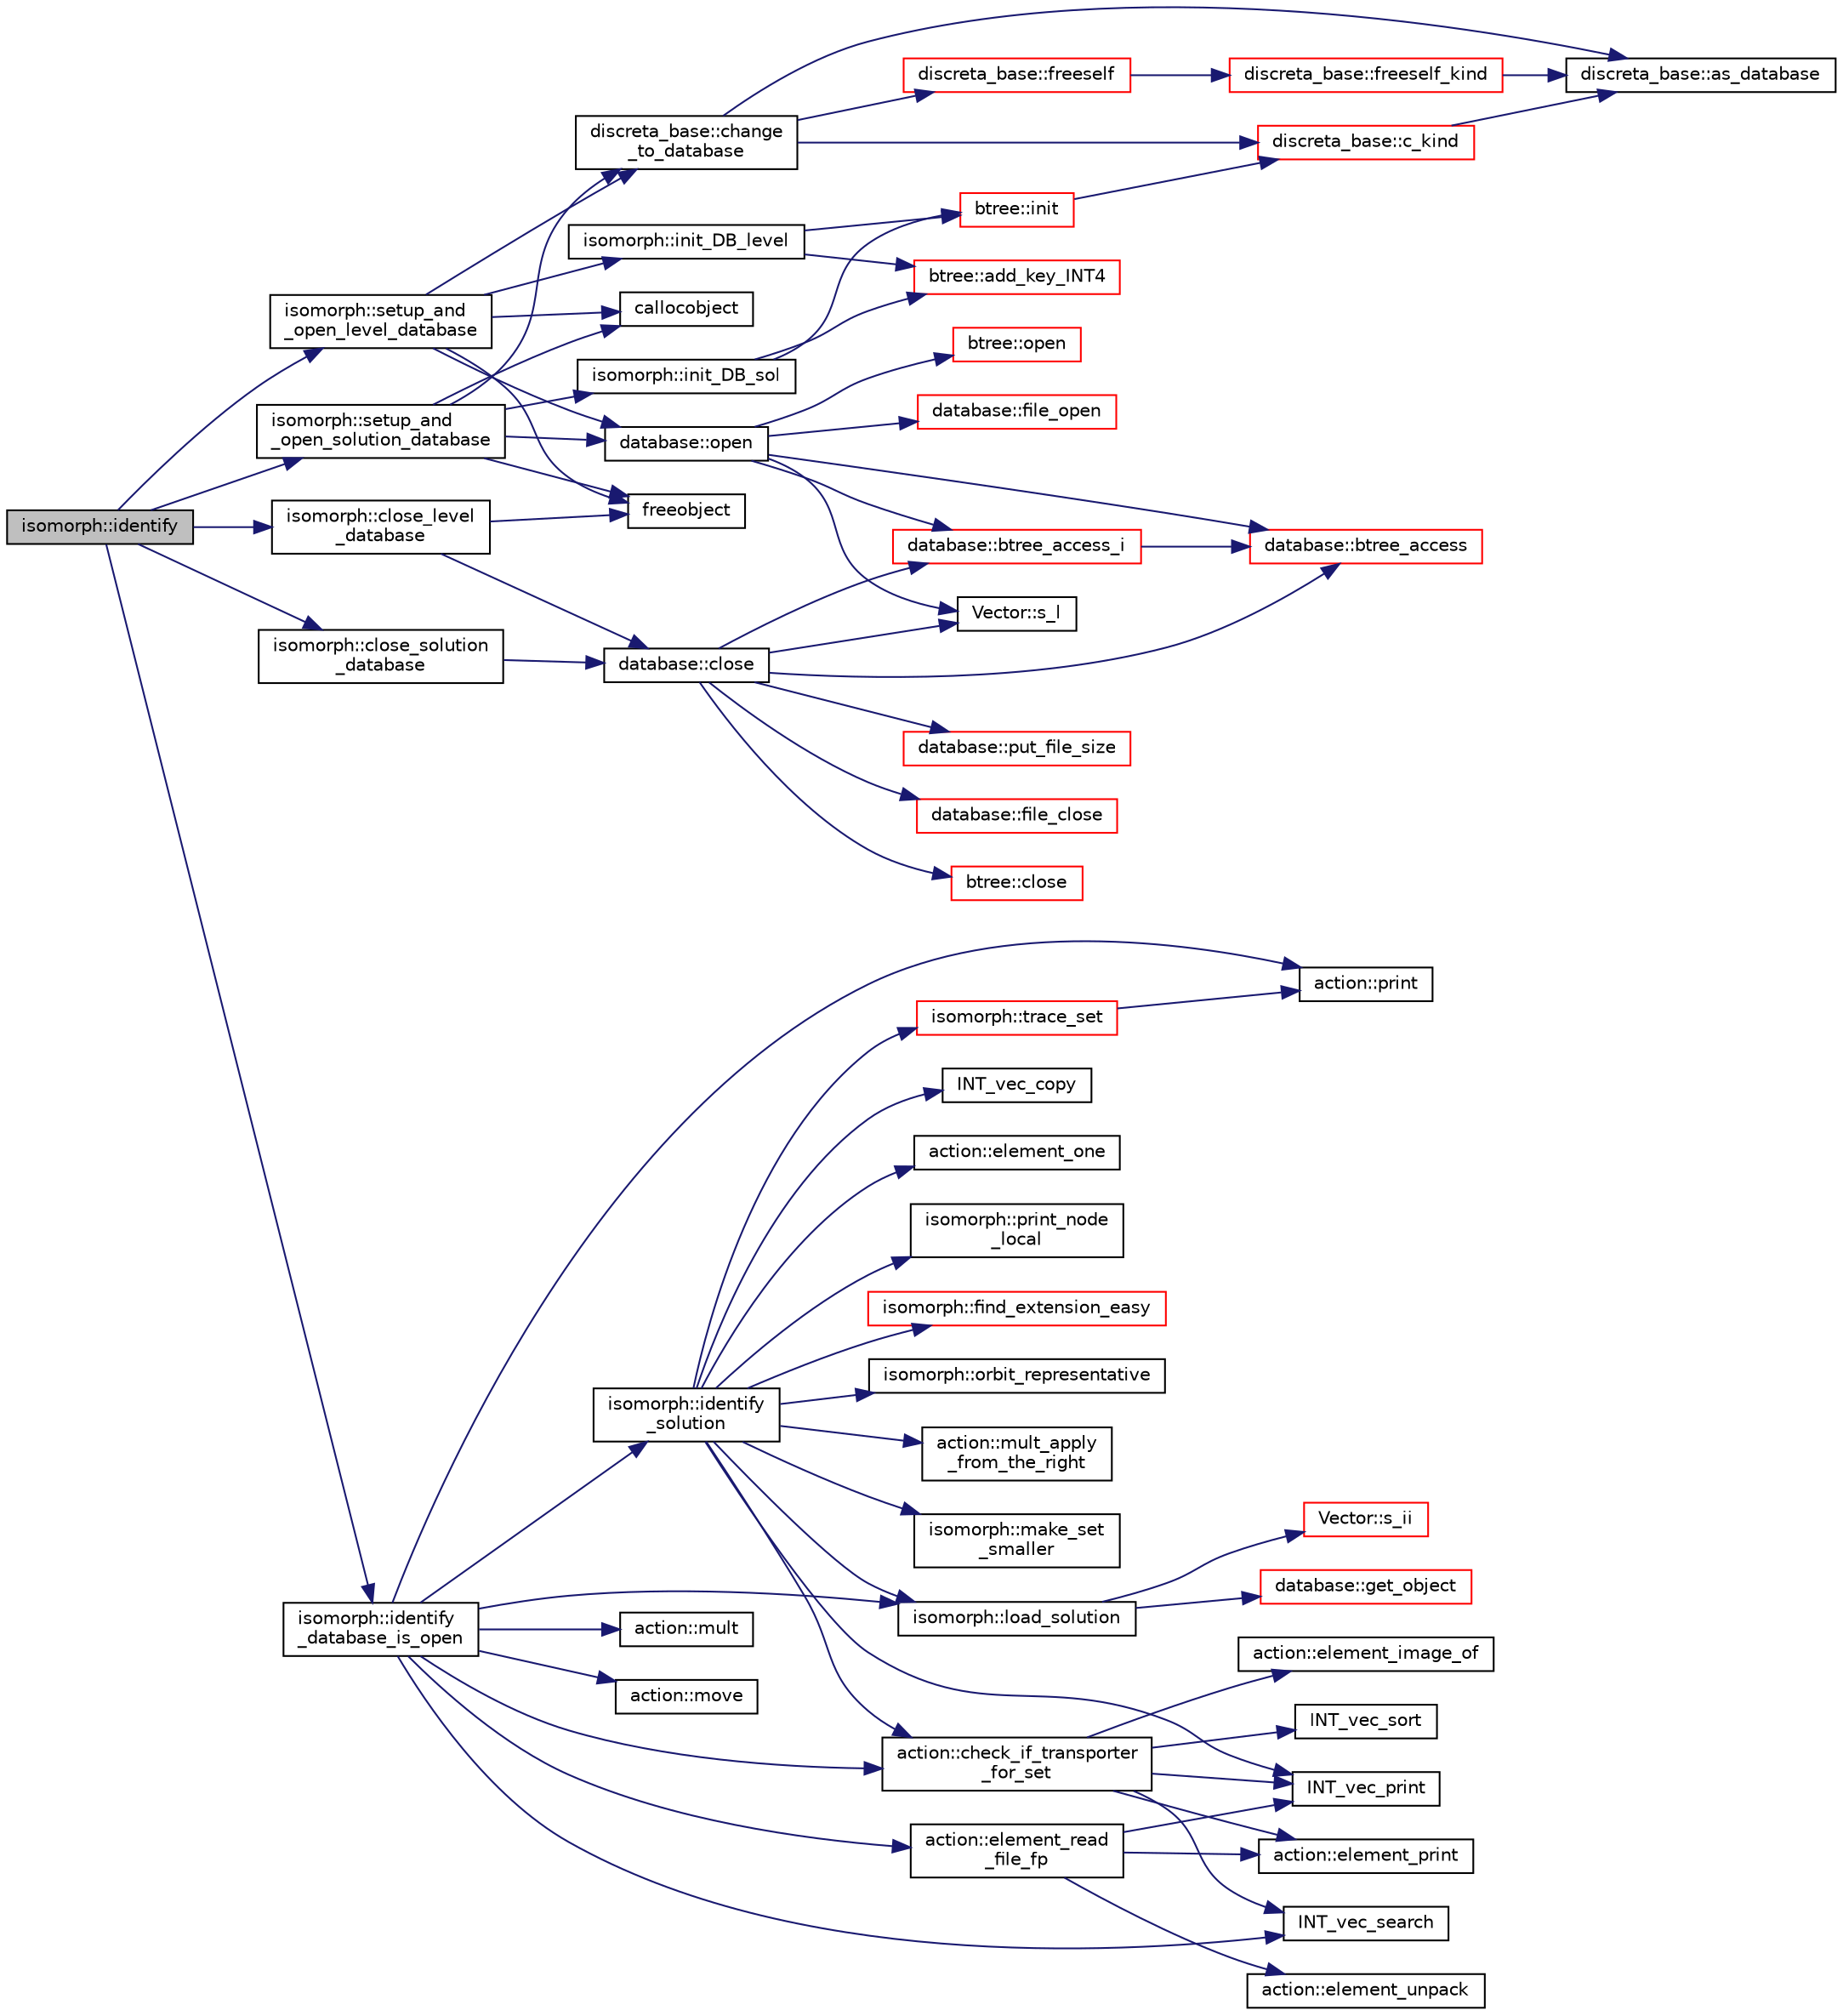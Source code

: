 digraph "isomorph::identify"
{
  edge [fontname="Helvetica",fontsize="10",labelfontname="Helvetica",labelfontsize="10"];
  node [fontname="Helvetica",fontsize="10",shape=record];
  rankdir="LR";
  Node3707 [label="isomorph::identify",height=0.2,width=0.4,color="black", fillcolor="grey75", style="filled", fontcolor="black"];
  Node3707 -> Node3708 [color="midnightblue",fontsize="10",style="solid",fontname="Helvetica"];
  Node3708 [label="isomorph::setup_and\l_open_solution_database",height=0.2,width=0.4,color="black", fillcolor="white", style="filled",URL="$d3/d5f/classisomorph.html#a31846d3ae261a9c2dc089fb87710ce5c"];
  Node3708 -> Node3709 [color="midnightblue",fontsize="10",style="solid",fontname="Helvetica"];
  Node3709 [label="freeobject",height=0.2,width=0.4,color="black", fillcolor="white", style="filled",URL="$d9/d60/discreta_8h.html#a3bd8a0c7f8d0451709f6e310536ff2ae"];
  Node3708 -> Node3710 [color="midnightblue",fontsize="10",style="solid",fontname="Helvetica"];
  Node3710 [label="callocobject",height=0.2,width=0.4,color="black", fillcolor="white", style="filled",URL="$d9/d60/discreta_8h.html#a8bbcb8338d159223714097d10e94364d"];
  Node3708 -> Node3711 [color="midnightblue",fontsize="10",style="solid",fontname="Helvetica"];
  Node3711 [label="discreta_base::change\l_to_database",height=0.2,width=0.4,color="black", fillcolor="white", style="filled",URL="$d7/d71/classdiscreta__base.html#a9187fb1e0526e3d327b78bb19475ae40"];
  Node3711 -> Node3712 [color="midnightblue",fontsize="10",style="solid",fontname="Helvetica"];
  Node3712 [label="discreta_base::freeself",height=0.2,width=0.4,color="red", fillcolor="white", style="filled",URL="$d7/d71/classdiscreta__base.html#a9a3c9501a562293b5667c11b9174d6e5"];
  Node3712 -> Node3713 [color="midnightblue",fontsize="10",style="solid",fontname="Helvetica"];
  Node3713 [label="discreta_base::freeself_kind",height=0.2,width=0.4,color="red", fillcolor="white", style="filled",URL="$d7/d71/classdiscreta__base.html#a63a23ada2165b3838fab719ed458cec8"];
  Node3713 -> Node3752 [color="midnightblue",fontsize="10",style="solid",fontname="Helvetica"];
  Node3752 [label="discreta_base::as_database",height=0.2,width=0.4,color="black", fillcolor="white", style="filled",URL="$d7/d71/classdiscreta__base.html#ab055d39d58210a2b03ba3d33703b09a9"];
  Node3711 -> Node3760 [color="midnightblue",fontsize="10",style="solid",fontname="Helvetica"];
  Node3760 [label="discreta_base::c_kind",height=0.2,width=0.4,color="red", fillcolor="white", style="filled",URL="$d7/d71/classdiscreta__base.html#adc2ff61589c2d083688e7a43f333cb62"];
  Node3760 -> Node3752 [color="midnightblue",fontsize="10",style="solid",fontname="Helvetica"];
  Node3711 -> Node3752 [color="midnightblue",fontsize="10",style="solid",fontname="Helvetica"];
  Node3708 -> Node3783 [color="midnightblue",fontsize="10",style="solid",fontname="Helvetica"];
  Node3783 [label="isomorph::init_DB_sol",height=0.2,width=0.4,color="black", fillcolor="white", style="filled",URL="$d3/d5f/classisomorph.html#afd8d8a546fa9a7bc6f211b216e291039"];
  Node3783 -> Node3784 [color="midnightblue",fontsize="10",style="solid",fontname="Helvetica"];
  Node3784 [label="btree::init",height=0.2,width=0.4,color="red", fillcolor="white", style="filled",URL="$dd/db0/classbtree.html#a3c88706e9886f1f9bc142b511aeab642"];
  Node3784 -> Node3760 [color="midnightblue",fontsize="10",style="solid",fontname="Helvetica"];
  Node3783 -> Node3806 [color="midnightblue",fontsize="10",style="solid",fontname="Helvetica"];
  Node3806 [label="btree::add_key_INT4",height=0.2,width=0.4,color="red", fillcolor="white", style="filled",URL="$dd/db0/classbtree.html#a4c42710e5f8cb4e3991d591fe2ae6f42"];
  Node3708 -> Node3821 [color="midnightblue",fontsize="10",style="solid",fontname="Helvetica"];
  Node3821 [label="database::open",height=0.2,width=0.4,color="black", fillcolor="white", style="filled",URL="$db/d72/classdatabase.html#a65e8eccf98ecab4d55fb25bacaae6a19"];
  Node3821 -> Node3822 [color="midnightblue",fontsize="10",style="solid",fontname="Helvetica"];
  Node3822 [label="database::file_open",height=0.2,width=0.4,color="red", fillcolor="white", style="filled",URL="$db/d72/classdatabase.html#a33494febd887d058f862ef6001d4a044"];
  Node3821 -> Node3832 [color="midnightblue",fontsize="10",style="solid",fontname="Helvetica"];
  Node3832 [label="database::btree_access",height=0.2,width=0.4,color="red", fillcolor="white", style="filled",URL="$db/d72/classdatabase.html#a30109ba5488b06111439f887fc1ac499"];
  Node3821 -> Node3817 [color="midnightblue",fontsize="10",style="solid",fontname="Helvetica"];
  Node3817 [label="Vector::s_l",height=0.2,width=0.4,color="black", fillcolor="white", style="filled",URL="$d5/db2/class_vector.html#ad2dc082288f858d22a528832289e0704"];
  Node3821 -> Node3833 [color="midnightblue",fontsize="10",style="solid",fontname="Helvetica"];
  Node3833 [label="database::btree_access_i",height=0.2,width=0.4,color="red", fillcolor="white", style="filled",URL="$db/d72/classdatabase.html#a215047d1b32b8bd54f91a7bdca168eee"];
  Node3833 -> Node3832 [color="midnightblue",fontsize="10",style="solid",fontname="Helvetica"];
  Node3821 -> Node3834 [color="midnightblue",fontsize="10",style="solid",fontname="Helvetica"];
  Node3834 [label="btree::open",height=0.2,width=0.4,color="red", fillcolor="white", style="filled",URL="$dd/db0/classbtree.html#a3e718949f1be6057839463292a60297a"];
  Node3707 -> Node3842 [color="midnightblue",fontsize="10",style="solid",fontname="Helvetica"];
  Node3842 [label="isomorph::setup_and\l_open_level_database",height=0.2,width=0.4,color="black", fillcolor="white", style="filled",URL="$d3/d5f/classisomorph.html#aa011f38988f4db9c6f5abd84faebd153"];
  Node3842 -> Node3709 [color="midnightblue",fontsize="10",style="solid",fontname="Helvetica"];
  Node3842 -> Node3710 [color="midnightblue",fontsize="10",style="solid",fontname="Helvetica"];
  Node3842 -> Node3711 [color="midnightblue",fontsize="10",style="solid",fontname="Helvetica"];
  Node3842 -> Node3843 [color="midnightblue",fontsize="10",style="solid",fontname="Helvetica"];
  Node3843 [label="isomorph::init_DB_level",height=0.2,width=0.4,color="black", fillcolor="white", style="filled",URL="$d3/d5f/classisomorph.html#a1a2df5281026bc94d57ebce33d67fe6c"];
  Node3843 -> Node3784 [color="midnightblue",fontsize="10",style="solid",fontname="Helvetica"];
  Node3843 -> Node3806 [color="midnightblue",fontsize="10",style="solid",fontname="Helvetica"];
  Node3842 -> Node3821 [color="midnightblue",fontsize="10",style="solid",fontname="Helvetica"];
  Node3707 -> Node3844 [color="midnightblue",fontsize="10",style="solid",fontname="Helvetica"];
  Node3844 [label="isomorph::identify\l_database_is_open",height=0.2,width=0.4,color="black", fillcolor="white", style="filled",URL="$d3/d5f/classisomorph.html#a4a5d04d07ac8c2a994fa174f156dea73"];
  Node3844 -> Node3845 [color="midnightblue",fontsize="10",style="solid",fontname="Helvetica"];
  Node3845 [label="isomorph::identify\l_solution",height=0.2,width=0.4,color="black", fillcolor="white", style="filled",URL="$d3/d5f/classisomorph.html#abc63d2e561a6209e32c47d8486c9a67e"];
  Node3845 -> Node3846 [color="midnightblue",fontsize="10",style="solid",fontname="Helvetica"];
  Node3846 [label="INT_vec_copy",height=0.2,width=0.4,color="black", fillcolor="white", style="filled",URL="$df/dbf/sajeeb_8_c.html#ac2d875e27e009af6ec04d17254d11075"];
  Node3845 -> Node3847 [color="midnightblue",fontsize="10",style="solid",fontname="Helvetica"];
  Node3847 [label="action::element_one",height=0.2,width=0.4,color="black", fillcolor="white", style="filled",URL="$d2/d86/classaction.html#a780a105daf04d6d1fe7e2f63b3c88e3b"];
  Node3845 -> Node3848 [color="midnightblue",fontsize="10",style="solid",fontname="Helvetica"];
  Node3848 [label="isomorph::trace_set",height=0.2,width=0.4,color="red", fillcolor="white", style="filled",URL="$d3/d5f/classisomorph.html#ab7bbf8af4ad4d1c7bcbbd190ee2ce6a6"];
  Node3848 -> Node3899 [color="midnightblue",fontsize="10",style="solid",fontname="Helvetica"];
  Node3899 [label="action::print",height=0.2,width=0.4,color="black", fillcolor="white", style="filled",URL="$d2/d86/classaction.html#ae4159079fcf493e0e110c2114cc0a52d"];
  Node3845 -> Node3900 [color="midnightblue",fontsize="10",style="solid",fontname="Helvetica"];
  Node3900 [label="isomorph::print_node\l_local",height=0.2,width=0.4,color="black", fillcolor="white", style="filled",URL="$d3/d5f/classisomorph.html#a0c0aa4acce86bf0b479a216a3afdabcc"];
  Node3845 -> Node3901 [color="midnightblue",fontsize="10",style="solid",fontname="Helvetica"];
  Node3901 [label="isomorph::find_extension_easy",height=0.2,width=0.4,color="red", fillcolor="white", style="filled",URL="$d3/d5f/classisomorph.html#a2861ed73bff2090e2c2a97e263258134"];
  Node3845 -> Node3921 [color="midnightblue",fontsize="10",style="solid",fontname="Helvetica"];
  Node3921 [label="isomorph::orbit_representative",height=0.2,width=0.4,color="black", fillcolor="white", style="filled",URL="$d3/d5f/classisomorph.html#acdfd35e2cb33942945e10dedeb4a210f"];
  Node3845 -> Node3922 [color="midnightblue",fontsize="10",style="solid",fontname="Helvetica"];
  Node3922 [label="action::mult_apply\l_from_the_right",height=0.2,width=0.4,color="black", fillcolor="white", style="filled",URL="$d2/d86/classaction.html#a00d1b49d2550d6a4cec42543076aac5b"];
  Node3845 -> Node3923 [color="midnightblue",fontsize="10",style="solid",fontname="Helvetica"];
  Node3923 [label="isomorph::make_set\l_smaller",height=0.2,width=0.4,color="black", fillcolor="white", style="filled",URL="$d3/d5f/classisomorph.html#abd12747ffc397ec1d04907f9f1c4b4be"];
  Node3845 -> Node3905 [color="midnightblue",fontsize="10",style="solid",fontname="Helvetica"];
  Node3905 [label="isomorph::load_solution",height=0.2,width=0.4,color="black", fillcolor="white", style="filled",URL="$d3/d5f/classisomorph.html#a18df8e5d8ba2c2fe7c6d59a2d42768a5"];
  Node3905 -> Node3874 [color="midnightblue",fontsize="10",style="solid",fontname="Helvetica"];
  Node3874 [label="database::get_object",height=0.2,width=0.4,color="red", fillcolor="white", style="filled",URL="$db/d72/classdatabase.html#a2f58ec1301addabc2fb6544038e108c6"];
  Node3905 -> Node3878 [color="midnightblue",fontsize="10",style="solid",fontname="Helvetica"];
  Node3878 [label="Vector::s_ii",height=0.2,width=0.4,color="red", fillcolor="white", style="filled",URL="$d5/db2/class_vector.html#a75d4942cc7b9794717b4846c10520db8"];
  Node3845 -> Node3924 [color="midnightblue",fontsize="10",style="solid",fontname="Helvetica"];
  Node3924 [label="action::check_if_transporter\l_for_set",height=0.2,width=0.4,color="black", fillcolor="white", style="filled",URL="$d2/d86/classaction.html#a84f3aaa00cbc09fb93f131b16d1fd290"];
  Node3924 -> Node3852 [color="midnightblue",fontsize="10",style="solid",fontname="Helvetica"];
  Node3852 [label="INT_vec_print",height=0.2,width=0.4,color="black", fillcolor="white", style="filled",URL="$df/dbf/sajeeb_8_c.html#a79a5901af0b47dd0d694109543c027fe"];
  Node3924 -> Node3853 [color="midnightblue",fontsize="10",style="solid",fontname="Helvetica"];
  Node3853 [label="action::element_print",height=0.2,width=0.4,color="black", fillcolor="white", style="filled",URL="$d2/d86/classaction.html#ae38c3ef3c1125213733d63c6fc3c40cd"];
  Node3924 -> Node3925 [color="midnightblue",fontsize="10",style="solid",fontname="Helvetica"];
  Node3925 [label="INT_vec_sort",height=0.2,width=0.4,color="black", fillcolor="white", style="filled",URL="$d5/de2/foundations_2data__structures_2data__structures_8h.html#a877cf6c0867f8a8e7c199476e640eca5"];
  Node3924 -> Node3854 [color="midnightblue",fontsize="10",style="solid",fontname="Helvetica"];
  Node3854 [label="action::element_image_of",height=0.2,width=0.4,color="black", fillcolor="white", style="filled",URL="$d2/d86/classaction.html#ae09559d4537a048fc860f8a74a31393d"];
  Node3924 -> Node3926 [color="midnightblue",fontsize="10",style="solid",fontname="Helvetica"];
  Node3926 [label="INT_vec_search",height=0.2,width=0.4,color="black", fillcolor="white", style="filled",URL="$d5/de2/foundations_2data__structures_2data__structures_8h.html#ad103ef2316a1f671bdb68fd9cd9ba945"];
  Node3845 -> Node3852 [color="midnightblue",fontsize="10",style="solid",fontname="Helvetica"];
  Node3844 -> Node3905 [color="midnightblue",fontsize="10",style="solid",fontname="Helvetica"];
  Node3844 -> Node3924 [color="midnightblue",fontsize="10",style="solid",fontname="Helvetica"];
  Node3844 -> Node3897 [color="midnightblue",fontsize="10",style="solid",fontname="Helvetica"];
  Node3897 [label="action::element_read\l_file_fp",height=0.2,width=0.4,color="black", fillcolor="white", style="filled",URL="$d2/d86/classaction.html#a5cff4d93d067b68e4ecf2d8502d697bb"];
  Node3897 -> Node3898 [color="midnightblue",fontsize="10",style="solid",fontname="Helvetica"];
  Node3898 [label="action::element_unpack",height=0.2,width=0.4,color="black", fillcolor="white", style="filled",URL="$d2/d86/classaction.html#a02107279a3bdcf054008bd180dfaef10"];
  Node3897 -> Node3853 [color="midnightblue",fontsize="10",style="solid",fontname="Helvetica"];
  Node3897 -> Node3852 [color="midnightblue",fontsize="10",style="solid",fontname="Helvetica"];
  Node3844 -> Node3927 [color="midnightblue",fontsize="10",style="solid",fontname="Helvetica"];
  Node3927 [label="action::mult",height=0.2,width=0.4,color="black", fillcolor="white", style="filled",URL="$d2/d86/classaction.html#a97d41015c3985091d0f4cd34e0180ea7"];
  Node3844 -> Node3928 [color="midnightblue",fontsize="10",style="solid",fontname="Helvetica"];
  Node3928 [label="action::move",height=0.2,width=0.4,color="black", fillcolor="white", style="filled",URL="$d2/d86/classaction.html#ab857fef69d8687a7926a9e4a00dd77ee"];
  Node3844 -> Node3899 [color="midnightblue",fontsize="10",style="solid",fontname="Helvetica"];
  Node3844 -> Node3926 [color="midnightblue",fontsize="10",style="solid",fontname="Helvetica"];
  Node3707 -> Node3929 [color="midnightblue",fontsize="10",style="solid",fontname="Helvetica"];
  Node3929 [label="isomorph::close_level\l_database",height=0.2,width=0.4,color="black", fillcolor="white", style="filled",URL="$d3/d5f/classisomorph.html#aeca68d029ae707d3a6c6d4293b7086c8"];
  Node3929 -> Node3930 [color="midnightblue",fontsize="10",style="solid",fontname="Helvetica"];
  Node3930 [label="database::close",height=0.2,width=0.4,color="black", fillcolor="white", style="filled",URL="$db/d72/classdatabase.html#acdc74d15f711cab1c165989723d45caf"];
  Node3930 -> Node3931 [color="midnightblue",fontsize="10",style="solid",fontname="Helvetica"];
  Node3931 [label="database::put_file_size",height=0.2,width=0.4,color="red", fillcolor="white", style="filled",URL="$db/d72/classdatabase.html#a3490df2b9feac3d2cfab8a5d00033ab4"];
  Node3930 -> Node3933 [color="midnightblue",fontsize="10",style="solid",fontname="Helvetica"];
  Node3933 [label="database::file_close",height=0.2,width=0.4,color="red", fillcolor="white", style="filled",URL="$db/d72/classdatabase.html#a2c40bcffaf69fb166b6ac1bafee50baf"];
  Node3930 -> Node3832 [color="midnightblue",fontsize="10",style="solid",fontname="Helvetica"];
  Node3930 -> Node3817 [color="midnightblue",fontsize="10",style="solid",fontname="Helvetica"];
  Node3930 -> Node3833 [color="midnightblue",fontsize="10",style="solid",fontname="Helvetica"];
  Node3930 -> Node3934 [color="midnightblue",fontsize="10",style="solid",fontname="Helvetica"];
  Node3934 [label="btree::close",height=0.2,width=0.4,color="red", fillcolor="white", style="filled",URL="$dd/db0/classbtree.html#acdd59b8696e09dc1c76356902fb35cbd"];
  Node3929 -> Node3709 [color="midnightblue",fontsize="10",style="solid",fontname="Helvetica"];
  Node3707 -> Node3940 [color="midnightblue",fontsize="10",style="solid",fontname="Helvetica"];
  Node3940 [label="isomorph::close_solution\l_database",height=0.2,width=0.4,color="black", fillcolor="white", style="filled",URL="$d3/d5f/classisomorph.html#a4219716e51f60288361e06dd0e91810b"];
  Node3940 -> Node3930 [color="midnightblue",fontsize="10",style="solid",fontname="Helvetica"];
}
